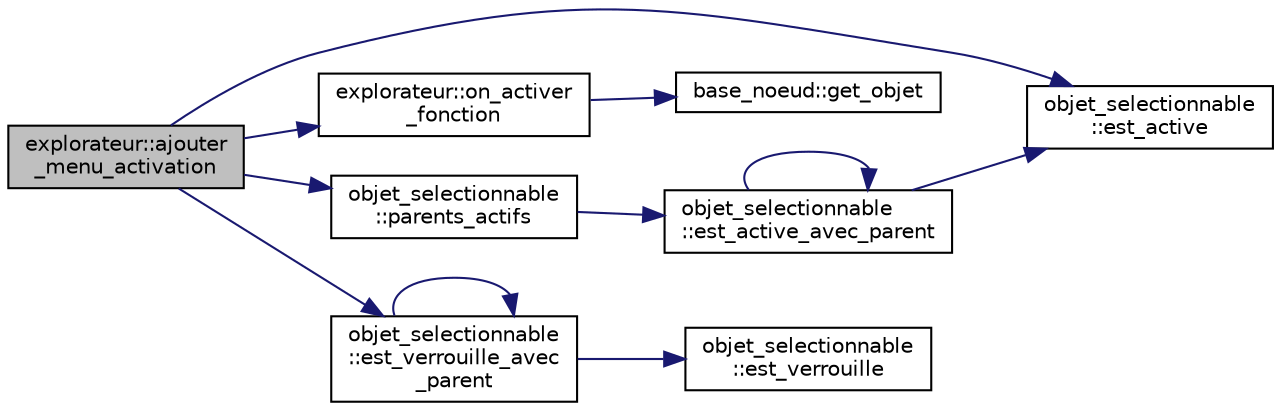 digraph "explorateur::ajouter_menu_activation"
{
  edge [fontname="Helvetica",fontsize="10",labelfontname="Helvetica",labelfontsize="10"];
  node [fontname="Helvetica",fontsize="10",shape=record];
  rankdir="LR";
  Node116 [label="explorateur::ajouter\l_menu_activation",height=0.2,width=0.4,color="black", fillcolor="grey75", style="filled", fontcolor="black"];
  Node116 -> Node117 [color="midnightblue",fontsize="10",style="solid",fontname="Helvetica"];
  Node117 [label="objet_selectionnable\l::est_active",height=0.2,width=0.4,color="black", fillcolor="white", style="filled",URL="$classobjet__selectionnable.html#a9a0bf43723dd1656224cec9f3c42bba0"];
  Node116 -> Node118 [color="midnightblue",fontsize="10",style="solid",fontname="Helvetica"];
  Node118 [label="explorateur::on_activer\l_fonction",height=0.2,width=0.4,color="black", fillcolor="white", style="filled",URL="$classexplorateur.html#a71d8c413f548ef02da9bd592710ff356"];
  Node118 -> Node119 [color="midnightblue",fontsize="10",style="solid",fontname="Helvetica"];
  Node119 [label="base_noeud::get_objet",height=0.2,width=0.4,color="black", fillcolor="white", style="filled",URL="$classbase__noeud.html#a762c999077b247ebf1d8c6dd83313ffd"];
  Node116 -> Node120 [color="midnightblue",fontsize="10",style="solid",fontname="Helvetica"];
  Node120 [label="objet_selectionnable\l::parents_actifs",height=0.2,width=0.4,color="black", fillcolor="white", style="filled",URL="$classobjet__selectionnable.html#a65b1afceca6ba5882edb9b7707d851f8"];
  Node120 -> Node121 [color="midnightblue",fontsize="10",style="solid",fontname="Helvetica"];
  Node121 [label="objet_selectionnable\l::est_active_avec_parent",height=0.2,width=0.4,color="black", fillcolor="white", style="filled",URL="$classobjet__selectionnable.html#ab86bf8b056ebc44909fb899dc6834422"];
  Node121 -> Node117 [color="midnightblue",fontsize="10",style="solid",fontname="Helvetica"];
  Node121 -> Node121 [color="midnightblue",fontsize="10",style="solid",fontname="Helvetica"];
  Node116 -> Node122 [color="midnightblue",fontsize="10",style="solid",fontname="Helvetica"];
  Node122 [label="objet_selectionnable\l::est_verrouille_avec\l_parent",height=0.2,width=0.4,color="black", fillcolor="white", style="filled",URL="$classobjet__selectionnable.html#a001c4584a6430689f478544ec560fb7e"];
  Node122 -> Node123 [color="midnightblue",fontsize="10",style="solid",fontname="Helvetica"];
  Node123 [label="objet_selectionnable\l::est_verrouille",height=0.2,width=0.4,color="black", fillcolor="white", style="filled",URL="$classobjet__selectionnable.html#ae9c29950b9e5b582338ac659ecc3e3d6"];
  Node122 -> Node122 [color="midnightblue",fontsize="10",style="solid",fontname="Helvetica"];
}

